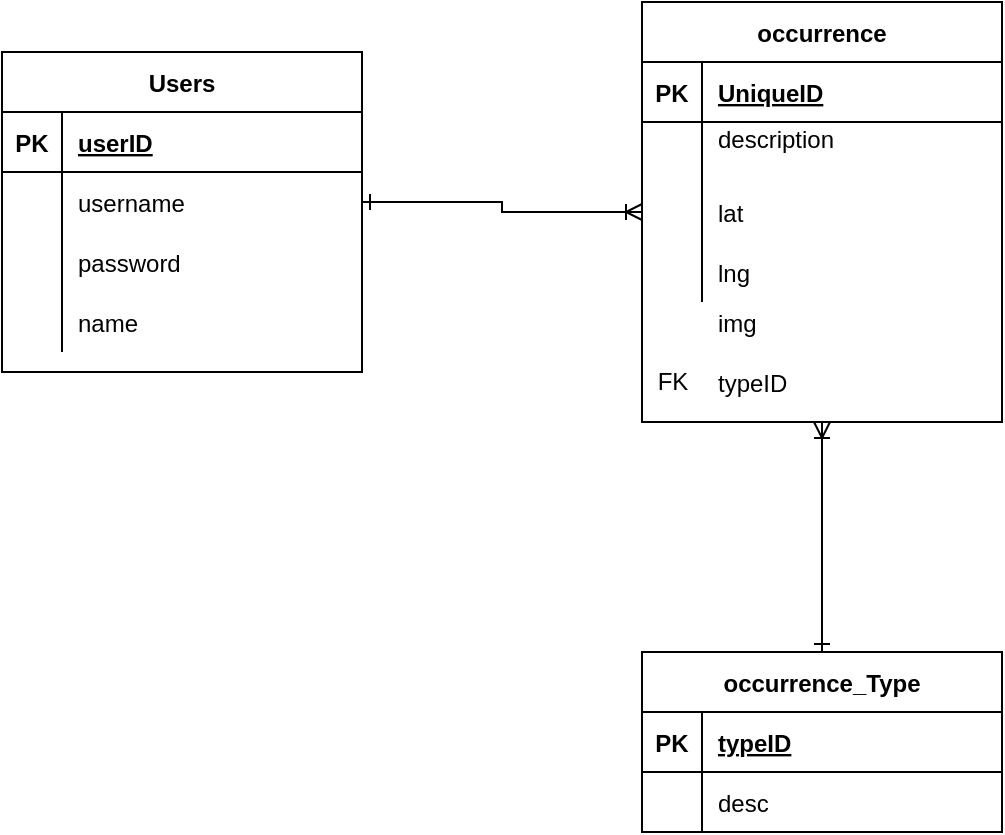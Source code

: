 <mxfile version="14.5.3" type="device"><diagram id="fZq70qcZQUh8GXJXBMrz" name="Page-1"><mxGraphModel dx="990" dy="548" grid="1" gridSize="10" guides="1" tooltips="1" connect="1" arrows="1" fold="1" page="1" pageScale="1" pageWidth="827" pageHeight="1169" math="0" shadow="0"><root><mxCell id="0"/><mxCell id="1" parent="0"/><mxCell id="h779EFZwfcON0gkESJk0-1" value="Users" style="shape=table;startSize=30;container=1;collapsible=1;childLayout=tableLayout;fixedRows=1;rowLines=0;fontStyle=1;align=center;resizeLast=1;" parent="1" vertex="1"><mxGeometry x="40" y="40" width="180" height="160" as="geometry"/></mxCell><mxCell id="h779EFZwfcON0gkESJk0-2" value="" style="shape=partialRectangle;collapsible=0;dropTarget=0;pointerEvents=0;fillColor=none;top=0;left=0;bottom=1;right=0;points=[[0,0.5],[1,0.5]];portConstraint=eastwest;" parent="h779EFZwfcON0gkESJk0-1" vertex="1"><mxGeometry y="30" width="180" height="30" as="geometry"/></mxCell><mxCell id="h779EFZwfcON0gkESJk0-3" value="PK" style="shape=partialRectangle;connectable=0;fillColor=none;top=0;left=0;bottom=0;right=0;fontStyle=1;overflow=hidden;" parent="h779EFZwfcON0gkESJk0-2" vertex="1"><mxGeometry width="30" height="30" as="geometry"/></mxCell><mxCell id="h779EFZwfcON0gkESJk0-4" value="userID" style="shape=partialRectangle;connectable=0;fillColor=none;top=0;left=0;bottom=0;right=0;align=left;spacingLeft=6;fontStyle=5;overflow=hidden;" parent="h779EFZwfcON0gkESJk0-2" vertex="1"><mxGeometry x="30" width="150" height="30" as="geometry"/></mxCell><mxCell id="h779EFZwfcON0gkESJk0-5" value="" style="shape=partialRectangle;collapsible=0;dropTarget=0;pointerEvents=0;fillColor=none;top=0;left=0;bottom=0;right=0;points=[[0,0.5],[1,0.5]];portConstraint=eastwest;" parent="h779EFZwfcON0gkESJk0-1" vertex="1"><mxGeometry y="60" width="180" height="30" as="geometry"/></mxCell><mxCell id="h779EFZwfcON0gkESJk0-6" value="" style="shape=partialRectangle;connectable=0;fillColor=none;top=0;left=0;bottom=0;right=0;editable=1;overflow=hidden;" parent="h779EFZwfcON0gkESJk0-5" vertex="1"><mxGeometry width="30" height="30" as="geometry"/></mxCell><mxCell id="h779EFZwfcON0gkESJk0-7" value="username" style="shape=partialRectangle;connectable=0;fillColor=none;top=0;left=0;bottom=0;right=0;align=left;spacingLeft=6;overflow=hidden;" parent="h779EFZwfcON0gkESJk0-5" vertex="1"><mxGeometry x="30" width="150" height="30" as="geometry"/></mxCell><mxCell id="h779EFZwfcON0gkESJk0-8" value="" style="shape=partialRectangle;collapsible=0;dropTarget=0;pointerEvents=0;fillColor=none;top=0;left=0;bottom=0;right=0;points=[[0,0.5],[1,0.5]];portConstraint=eastwest;" parent="h779EFZwfcON0gkESJk0-1" vertex="1"><mxGeometry y="90" width="180" height="30" as="geometry"/></mxCell><mxCell id="h779EFZwfcON0gkESJk0-9" value="" style="shape=partialRectangle;connectable=0;fillColor=none;top=0;left=0;bottom=0;right=0;editable=1;overflow=hidden;" parent="h779EFZwfcON0gkESJk0-8" vertex="1"><mxGeometry width="30" height="30" as="geometry"/></mxCell><mxCell id="h779EFZwfcON0gkESJk0-10" value="password" style="shape=partialRectangle;connectable=0;fillColor=none;top=0;left=0;bottom=0;right=0;align=left;spacingLeft=6;overflow=hidden;" parent="h779EFZwfcON0gkESJk0-8" vertex="1"><mxGeometry x="30" width="150" height="30" as="geometry"/></mxCell><mxCell id="h779EFZwfcON0gkESJk0-11" value="" style="shape=partialRectangle;collapsible=0;dropTarget=0;pointerEvents=0;fillColor=none;top=0;left=0;bottom=0;right=0;points=[[0,0.5],[1,0.5]];portConstraint=eastwest;" parent="h779EFZwfcON0gkESJk0-1" vertex="1"><mxGeometry y="120" width="180" height="30" as="geometry"/></mxCell><mxCell id="h779EFZwfcON0gkESJk0-12" value="" style="shape=partialRectangle;connectable=0;fillColor=none;top=0;left=0;bottom=0;right=0;editable=1;overflow=hidden;" parent="h779EFZwfcON0gkESJk0-11" vertex="1"><mxGeometry width="30" height="30" as="geometry"/></mxCell><mxCell id="h779EFZwfcON0gkESJk0-13" value="name" style="shape=partialRectangle;connectable=0;fillColor=none;top=0;left=0;bottom=0;right=0;align=left;spacingLeft=6;overflow=hidden;" parent="h779EFZwfcON0gkESJk0-11" vertex="1"><mxGeometry x="30" width="150" height="30" as="geometry"/></mxCell><mxCell id="h779EFZwfcON0gkESJk0-48" style="edgeStyle=orthogonalEdgeStyle;rounded=0;orthogonalLoop=1;jettySize=auto;html=1;endArrow=ERone;endFill=0;startArrow=ERoneToMany;startFill=0;" parent="1" source="h779EFZwfcON0gkESJk0-14" target="h779EFZwfcON0gkESJk0-27" edge="1"><mxGeometry relative="1" as="geometry"/></mxCell><mxCell id="h779EFZwfcON0gkESJk0-14" value="occurrence" style="shape=table;startSize=30;container=1;collapsible=1;childLayout=tableLayout;fixedRows=1;rowLines=0;fontStyle=1;align=center;resizeLast=1;" parent="1" vertex="1"><mxGeometry x="360" y="15" width="180" height="210" as="geometry"><mxRectangle x="360" y="40" width="100" height="30" as="alternateBounds"/></mxGeometry></mxCell><mxCell id="h779EFZwfcON0gkESJk0-15" value="" style="shape=partialRectangle;collapsible=0;dropTarget=0;pointerEvents=0;fillColor=none;top=0;left=0;bottom=1;right=0;points=[[0,0.5],[1,0.5]];portConstraint=eastwest;" parent="h779EFZwfcON0gkESJk0-14" vertex="1"><mxGeometry y="30" width="180" height="30" as="geometry"/></mxCell><mxCell id="h779EFZwfcON0gkESJk0-16" value="PK" style="shape=partialRectangle;connectable=0;fillColor=none;top=0;left=0;bottom=0;right=0;fontStyle=1;overflow=hidden;" parent="h779EFZwfcON0gkESJk0-15" vertex="1"><mxGeometry width="30" height="30" as="geometry"/></mxCell><mxCell id="h779EFZwfcON0gkESJk0-17" value="UniqueID" style="shape=partialRectangle;connectable=0;fillColor=none;top=0;left=0;bottom=0;right=0;align=left;spacingLeft=6;fontStyle=5;overflow=hidden;" parent="h779EFZwfcON0gkESJk0-15" vertex="1"><mxGeometry x="30" width="150" height="30" as="geometry"/></mxCell><mxCell id="h779EFZwfcON0gkESJk0-18" value="" style="shape=partialRectangle;collapsible=0;dropTarget=0;pointerEvents=0;fillColor=none;top=0;left=0;bottom=0;right=0;points=[[0,0.5],[1,0.5]];portConstraint=eastwest;" parent="h779EFZwfcON0gkESJk0-14" vertex="1"><mxGeometry y="60" width="180" height="30" as="geometry"/></mxCell><mxCell id="h779EFZwfcON0gkESJk0-19" value="" style="shape=partialRectangle;connectable=0;fillColor=none;top=0;left=0;bottom=0;right=0;editable=1;overflow=hidden;" parent="h779EFZwfcON0gkESJk0-18" vertex="1"><mxGeometry width="30" height="30" as="geometry"/></mxCell><mxCell id="h779EFZwfcON0gkESJk0-20" value="description&#10;" style="shape=partialRectangle;connectable=0;fillColor=none;top=0;left=0;bottom=0;right=0;align=left;spacingLeft=6;overflow=hidden;" parent="h779EFZwfcON0gkESJk0-18" vertex="1"><mxGeometry x="30" width="150" height="30" as="geometry"/></mxCell><mxCell id="h779EFZwfcON0gkESJk0-21" value="" style="shape=partialRectangle;collapsible=0;dropTarget=0;pointerEvents=0;fillColor=none;top=0;left=0;bottom=0;right=0;points=[[0,0.5],[1,0.5]];portConstraint=eastwest;" parent="h779EFZwfcON0gkESJk0-14" vertex="1"><mxGeometry y="90" width="180" height="30" as="geometry"/></mxCell><mxCell id="h779EFZwfcON0gkESJk0-22" value="" style="shape=partialRectangle;connectable=0;fillColor=none;top=0;left=0;bottom=0;right=0;editable=1;overflow=hidden;" parent="h779EFZwfcON0gkESJk0-21" vertex="1"><mxGeometry width="30" height="30" as="geometry"/></mxCell><mxCell id="h779EFZwfcON0gkESJk0-23" value="lat" style="shape=partialRectangle;connectable=0;fillColor=none;top=0;left=0;bottom=0;right=0;align=left;spacingLeft=6;overflow=hidden;" parent="h779EFZwfcON0gkESJk0-21" vertex="1"><mxGeometry x="30" width="150" height="30" as="geometry"/></mxCell><mxCell id="h779EFZwfcON0gkESJk0-24" value="" style="shape=partialRectangle;collapsible=0;dropTarget=0;pointerEvents=0;fillColor=none;top=0;left=0;bottom=0;right=0;points=[[0,0.5],[1,0.5]];portConstraint=eastwest;" parent="h779EFZwfcON0gkESJk0-14" vertex="1"><mxGeometry y="120" width="180" height="30" as="geometry"/></mxCell><mxCell id="h779EFZwfcON0gkESJk0-25" value="" style="shape=partialRectangle;connectable=0;fillColor=none;top=0;left=0;bottom=0;right=0;editable=1;overflow=hidden;" parent="h779EFZwfcON0gkESJk0-24" vertex="1"><mxGeometry width="30" height="30" as="geometry"/></mxCell><mxCell id="h779EFZwfcON0gkESJk0-26" value="lng" style="shape=partialRectangle;connectable=0;fillColor=none;top=0;left=0;bottom=0;right=0;align=left;spacingLeft=6;overflow=hidden;" parent="h779EFZwfcON0gkESJk0-24" vertex="1"><mxGeometry x="30" width="150" height="30" as="geometry"/></mxCell><mxCell id="h779EFZwfcON0gkESJk0-27" value="occurrence_Type" style="shape=table;startSize=30;container=1;collapsible=1;childLayout=tableLayout;fixedRows=1;rowLines=0;fontStyle=1;align=center;resizeLast=1;" parent="1" vertex="1"><mxGeometry x="360" y="340" width="180" height="90" as="geometry"/></mxCell><mxCell id="h779EFZwfcON0gkESJk0-28" value="" style="shape=partialRectangle;collapsible=0;dropTarget=0;pointerEvents=0;fillColor=none;top=0;left=0;bottom=1;right=0;points=[[0,0.5],[1,0.5]];portConstraint=eastwest;" parent="h779EFZwfcON0gkESJk0-27" vertex="1"><mxGeometry y="30" width="180" height="30" as="geometry"/></mxCell><mxCell id="h779EFZwfcON0gkESJk0-29" value="PK" style="shape=partialRectangle;connectable=0;fillColor=none;top=0;left=0;bottom=0;right=0;fontStyle=1;overflow=hidden;" parent="h779EFZwfcON0gkESJk0-28" vertex="1"><mxGeometry width="30" height="30" as="geometry"/></mxCell><mxCell id="h779EFZwfcON0gkESJk0-30" value="typeID" style="shape=partialRectangle;connectable=0;fillColor=none;top=0;left=0;bottom=0;right=0;align=left;spacingLeft=6;fontStyle=5;overflow=hidden;" parent="h779EFZwfcON0gkESJk0-28" vertex="1"><mxGeometry x="30" width="150" height="30" as="geometry"/></mxCell><mxCell id="h779EFZwfcON0gkESJk0-31" value="" style="shape=partialRectangle;collapsible=0;dropTarget=0;pointerEvents=0;fillColor=none;top=0;left=0;bottom=0;right=0;points=[[0,0.5],[1,0.5]];portConstraint=eastwest;" parent="h779EFZwfcON0gkESJk0-27" vertex="1"><mxGeometry y="60" width="180" height="30" as="geometry"/></mxCell><mxCell id="h779EFZwfcON0gkESJk0-32" value="" style="shape=partialRectangle;connectable=0;fillColor=none;top=0;left=0;bottom=0;right=0;editable=1;overflow=hidden;" parent="h779EFZwfcON0gkESJk0-31" vertex="1"><mxGeometry width="30" height="30" as="geometry"/></mxCell><mxCell id="h779EFZwfcON0gkESJk0-33" value="desc" style="shape=partialRectangle;connectable=0;fillColor=none;top=0;left=0;bottom=0;right=0;align=left;spacingLeft=6;overflow=hidden;" parent="h779EFZwfcON0gkESJk0-31" vertex="1"><mxGeometry x="30" width="150" height="30" as="geometry"/></mxCell><mxCell id="h779EFZwfcON0gkESJk0-43" value="img" style="shape=partialRectangle;connectable=0;fillColor=none;top=0;left=0;bottom=0;right=0;align=left;spacingLeft=6;overflow=hidden;" parent="1" vertex="1"><mxGeometry x="390" y="160" width="150" height="30" as="geometry"/></mxCell><mxCell id="h779EFZwfcON0gkESJk0-44" value="typeID" style="shape=partialRectangle;connectable=0;fillColor=none;top=0;left=0;bottom=0;right=0;align=left;spacingLeft=6;overflow=hidden;" parent="1" vertex="1"><mxGeometry x="390" y="190" width="150" height="30" as="geometry"/></mxCell><mxCell id="h779EFZwfcON0gkESJk0-45" value="FK" style="text;html=1;align=center;verticalAlign=middle;resizable=0;points=[];autosize=1;" parent="1" vertex="1"><mxGeometry x="360" y="195" width="30" height="20" as="geometry"/></mxCell><mxCell id="h779EFZwfcON0gkESJk0-50" style="edgeStyle=orthogonalEdgeStyle;rounded=0;orthogonalLoop=1;jettySize=auto;html=1;entryX=1;entryY=0.5;entryDx=0;entryDy=0;startArrow=ERoneToMany;startFill=0;endArrow=ERone;endFill=0;" parent="1" source="h779EFZwfcON0gkESJk0-21" target="h779EFZwfcON0gkESJk0-5" edge="1"><mxGeometry relative="1" as="geometry"/></mxCell></root></mxGraphModel></diagram></mxfile>